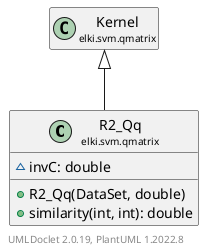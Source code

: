 @startuml
    remove .*\.(Instance|Par|Parameterizer|Factory)$
    set namespaceSeparator none
    hide empty fields
    hide empty methods

    class "<size:14>R2_Qq\n<size:10>elki.svm.qmatrix" as elki.svm.qmatrix.R2_Qq [[R2_Qq.html]] {
        ~invC: double
        +R2_Qq(DataSet, double)
        +similarity(int, int): double
    }

    class "<size:14>Kernel\n<size:10>elki.svm.qmatrix" as elki.svm.qmatrix.Kernel [[Kernel.html]]

    elki.svm.qmatrix.Kernel <|-- elki.svm.qmatrix.R2_Qq

    center footer UMLDoclet 2.0.19, PlantUML 1.2022.8
@enduml
